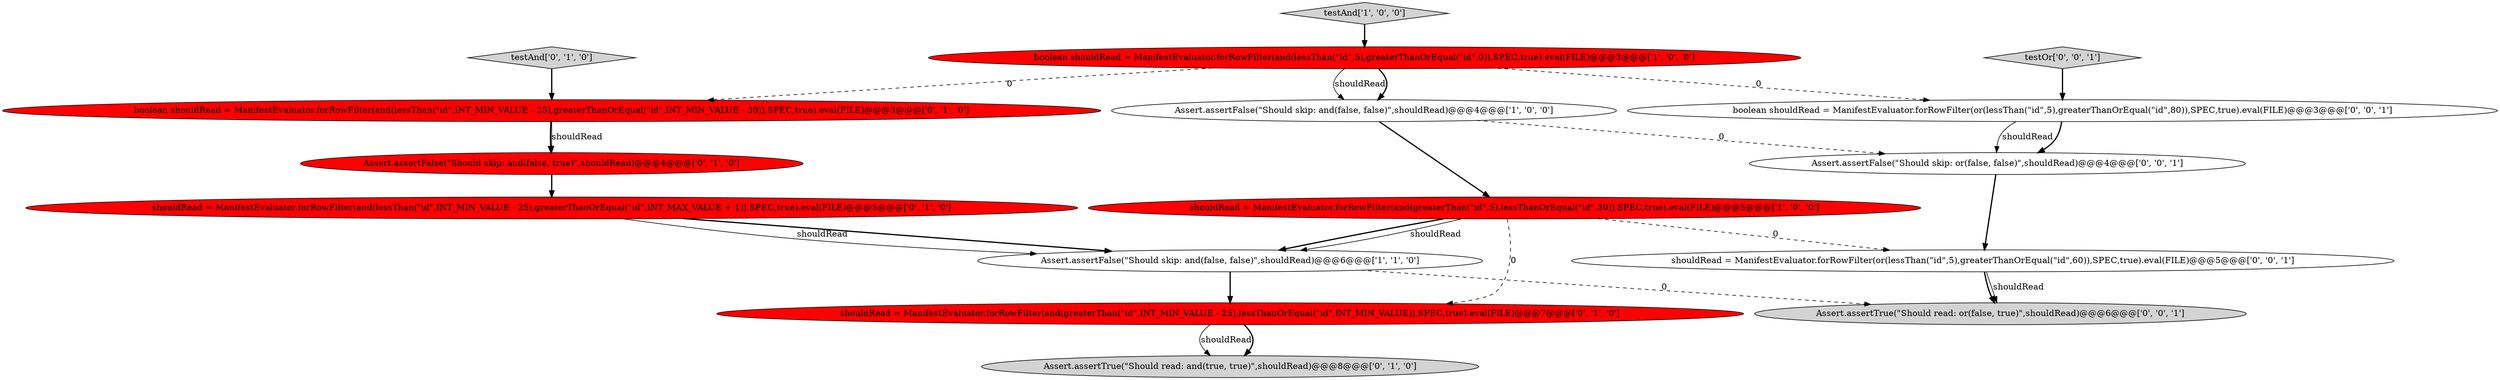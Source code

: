 digraph {
3 [style = filled, label = "Assert.assertFalse(\"Should skip: and(false, false)\",shouldRead)@@@6@@@['1', '1', '0']", fillcolor = white, shape = ellipse image = "AAA0AAABBB1BBB"];
8 [style = filled, label = "boolean shouldRead = ManifestEvaluator.forRowFilter(and(lessThan(\"id\",INT_MIN_VALUE - 25),greaterThanOrEqual(\"id\",INT_MIN_VALUE - 30)),SPEC,true).eval(FILE)@@@3@@@['0', '1', '0']", fillcolor = red, shape = ellipse image = "AAA1AAABBB2BBB"];
6 [style = filled, label = "shouldRead = ManifestEvaluator.forRowFilter(and(greaterThan(\"id\",INT_MIN_VALUE - 25),lessThanOrEqual(\"id\",INT_MIN_VALUE)),SPEC,true).eval(FILE)@@@7@@@['0', '1', '0']", fillcolor = red, shape = ellipse image = "AAA1AAABBB2BBB"];
9 [style = filled, label = "testAnd['0', '1', '0']", fillcolor = lightgray, shape = diamond image = "AAA0AAABBB2BBB"];
2 [style = filled, label = "testAnd['1', '0', '0']", fillcolor = lightgray, shape = diamond image = "AAA0AAABBB1BBB"];
11 [style = filled, label = "boolean shouldRead = ManifestEvaluator.forRowFilter(or(lessThan(\"id\",5),greaterThanOrEqual(\"id\",80)),SPEC,true).eval(FILE)@@@3@@@['0', '0', '1']", fillcolor = white, shape = ellipse image = "AAA0AAABBB3BBB"];
1 [style = filled, label = "shouldRead = ManifestEvaluator.forRowFilter(and(greaterThan(\"id\",5),lessThanOrEqual(\"id\",30)),SPEC,true).eval(FILE)@@@5@@@['1', '0', '0']", fillcolor = red, shape = ellipse image = "AAA1AAABBB1BBB"];
15 [style = filled, label = "shouldRead = ManifestEvaluator.forRowFilter(or(lessThan(\"id\",5),greaterThanOrEqual(\"id\",60)),SPEC,true).eval(FILE)@@@5@@@['0', '0', '1']", fillcolor = white, shape = ellipse image = "AAA0AAABBB3BBB"];
7 [style = filled, label = "Assert.assertFalse(\"Should skip: and(false, true)\",shouldRead)@@@4@@@['0', '1', '0']", fillcolor = red, shape = ellipse image = "AAA1AAABBB2BBB"];
4 [style = filled, label = "boolean shouldRead = ManifestEvaluator.forRowFilter(and(lessThan(\"id\",5),greaterThanOrEqual(\"id\",0)),SPEC,true).eval(FILE)@@@3@@@['1', '0', '0']", fillcolor = red, shape = ellipse image = "AAA1AAABBB1BBB"];
5 [style = filled, label = "shouldRead = ManifestEvaluator.forRowFilter(and(lessThan(\"id\",INT_MIN_VALUE - 25),greaterThanOrEqual(\"id\",INT_MAX_VALUE + 1)),SPEC,true).eval(FILE)@@@5@@@['0', '1', '0']", fillcolor = red, shape = ellipse image = "AAA1AAABBB2BBB"];
0 [style = filled, label = "Assert.assertFalse(\"Should skip: and(false, false)\",shouldRead)@@@4@@@['1', '0', '0']", fillcolor = white, shape = ellipse image = "AAA0AAABBB1BBB"];
12 [style = filled, label = "Assert.assertTrue(\"Should read: or(false, true)\",shouldRead)@@@6@@@['0', '0', '1']", fillcolor = lightgray, shape = ellipse image = "AAA0AAABBB3BBB"];
13 [style = filled, label = "testOr['0', '0', '1']", fillcolor = lightgray, shape = diamond image = "AAA0AAABBB3BBB"];
10 [style = filled, label = "Assert.assertTrue(\"Should read: and(true, true)\",shouldRead)@@@8@@@['0', '1', '0']", fillcolor = lightgray, shape = ellipse image = "AAA0AAABBB2BBB"];
14 [style = filled, label = "Assert.assertFalse(\"Should skip: or(false, false)\",shouldRead)@@@4@@@['0', '0', '1']", fillcolor = white, shape = ellipse image = "AAA0AAABBB3BBB"];
5->3 [style = bold, label=""];
4->0 [style = solid, label="shouldRead"];
11->14 [style = solid, label="shouldRead"];
11->14 [style = bold, label=""];
1->15 [style = dashed, label="0"];
15->12 [style = solid, label="shouldRead"];
1->3 [style = bold, label=""];
3->6 [style = bold, label=""];
9->8 [style = bold, label=""];
2->4 [style = bold, label=""];
13->11 [style = bold, label=""];
8->7 [style = bold, label=""];
4->0 [style = bold, label=""];
8->7 [style = solid, label="shouldRead"];
0->14 [style = dashed, label="0"];
7->5 [style = bold, label=""];
3->12 [style = dashed, label="0"];
5->3 [style = solid, label="shouldRead"];
6->10 [style = solid, label="shouldRead"];
1->6 [style = dashed, label="0"];
0->1 [style = bold, label=""];
6->10 [style = bold, label=""];
4->8 [style = dashed, label="0"];
14->15 [style = bold, label=""];
15->12 [style = bold, label=""];
4->11 [style = dashed, label="0"];
1->3 [style = solid, label="shouldRead"];
}
